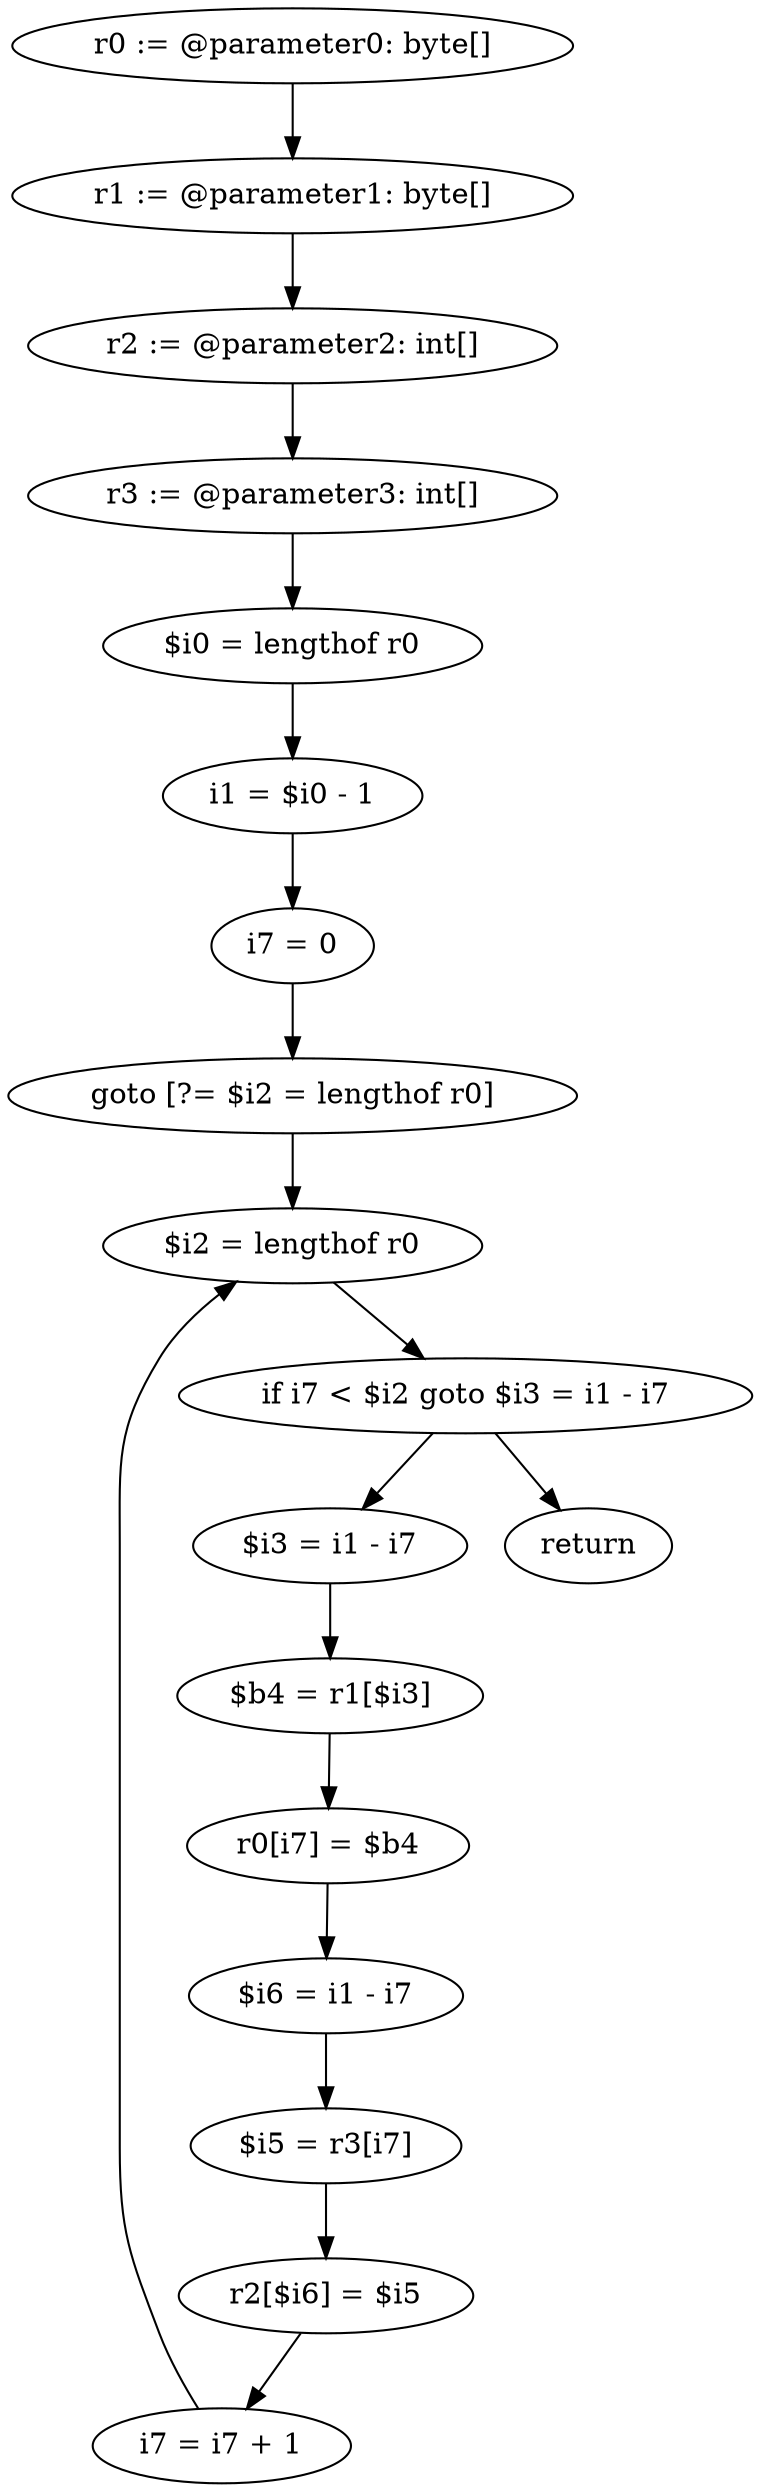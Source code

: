 digraph "unitGraph" {
    "r0 := @parameter0: byte[]"
    "r1 := @parameter1: byte[]"
    "r2 := @parameter2: int[]"
    "r3 := @parameter3: int[]"
    "$i0 = lengthof r0"
    "i1 = $i0 - 1"
    "i7 = 0"
    "goto [?= $i2 = lengthof r0]"
    "$i3 = i1 - i7"
    "$b4 = r1[$i3]"
    "r0[i7] = $b4"
    "$i6 = i1 - i7"
    "$i5 = r3[i7]"
    "r2[$i6] = $i5"
    "i7 = i7 + 1"
    "$i2 = lengthof r0"
    "if i7 < $i2 goto $i3 = i1 - i7"
    "return"
    "r0 := @parameter0: byte[]"->"r1 := @parameter1: byte[]";
    "r1 := @parameter1: byte[]"->"r2 := @parameter2: int[]";
    "r2 := @parameter2: int[]"->"r3 := @parameter3: int[]";
    "r3 := @parameter3: int[]"->"$i0 = lengthof r0";
    "$i0 = lengthof r0"->"i1 = $i0 - 1";
    "i1 = $i0 - 1"->"i7 = 0";
    "i7 = 0"->"goto [?= $i2 = lengthof r0]";
    "goto [?= $i2 = lengthof r0]"->"$i2 = lengthof r0";
    "$i3 = i1 - i7"->"$b4 = r1[$i3]";
    "$b4 = r1[$i3]"->"r0[i7] = $b4";
    "r0[i7] = $b4"->"$i6 = i1 - i7";
    "$i6 = i1 - i7"->"$i5 = r3[i7]";
    "$i5 = r3[i7]"->"r2[$i6] = $i5";
    "r2[$i6] = $i5"->"i7 = i7 + 1";
    "i7 = i7 + 1"->"$i2 = lengthof r0";
    "$i2 = lengthof r0"->"if i7 < $i2 goto $i3 = i1 - i7";
    "if i7 < $i2 goto $i3 = i1 - i7"->"return";
    "if i7 < $i2 goto $i3 = i1 - i7"->"$i3 = i1 - i7";
}
